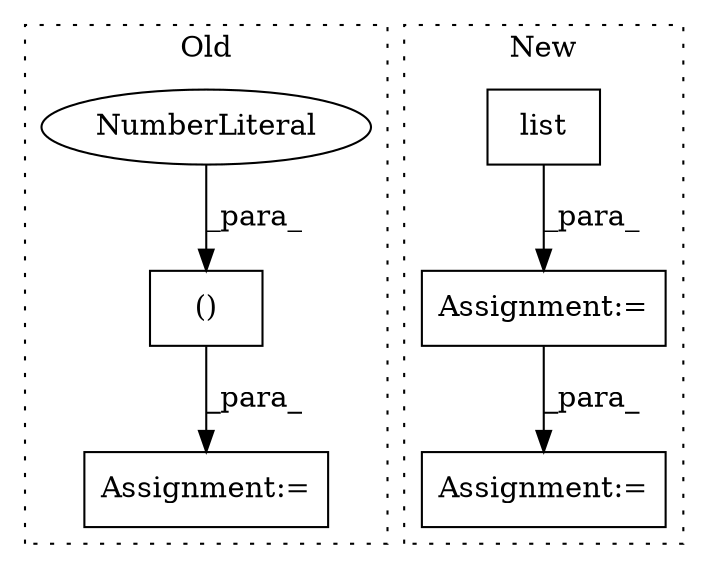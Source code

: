 digraph G {
subgraph cluster0 {
1 [label="()" a="106" s="648" l="79" shape="box"];
4 [label="Assignment:=" a="7" s="811" l="1" shape="box"];
6 [label="NumberLiteral" a="34" s="712" l="1" shape="ellipse"];
label = "Old";
style="dotted";
}
subgraph cluster1 {
2 [label="list" a="32" s="792,809" l="5,1" shape="box"];
3 [label="Assignment:=" a="7" s="785" l="55" shape="box"];
5 [label="Assignment:=" a="7" s="669" l="1" shape="box"];
label = "New";
style="dotted";
}
1 -> 4 [label="_para_"];
2 -> 3 [label="_para_"];
3 -> 5 [label="_para_"];
6 -> 1 [label="_para_"];
}